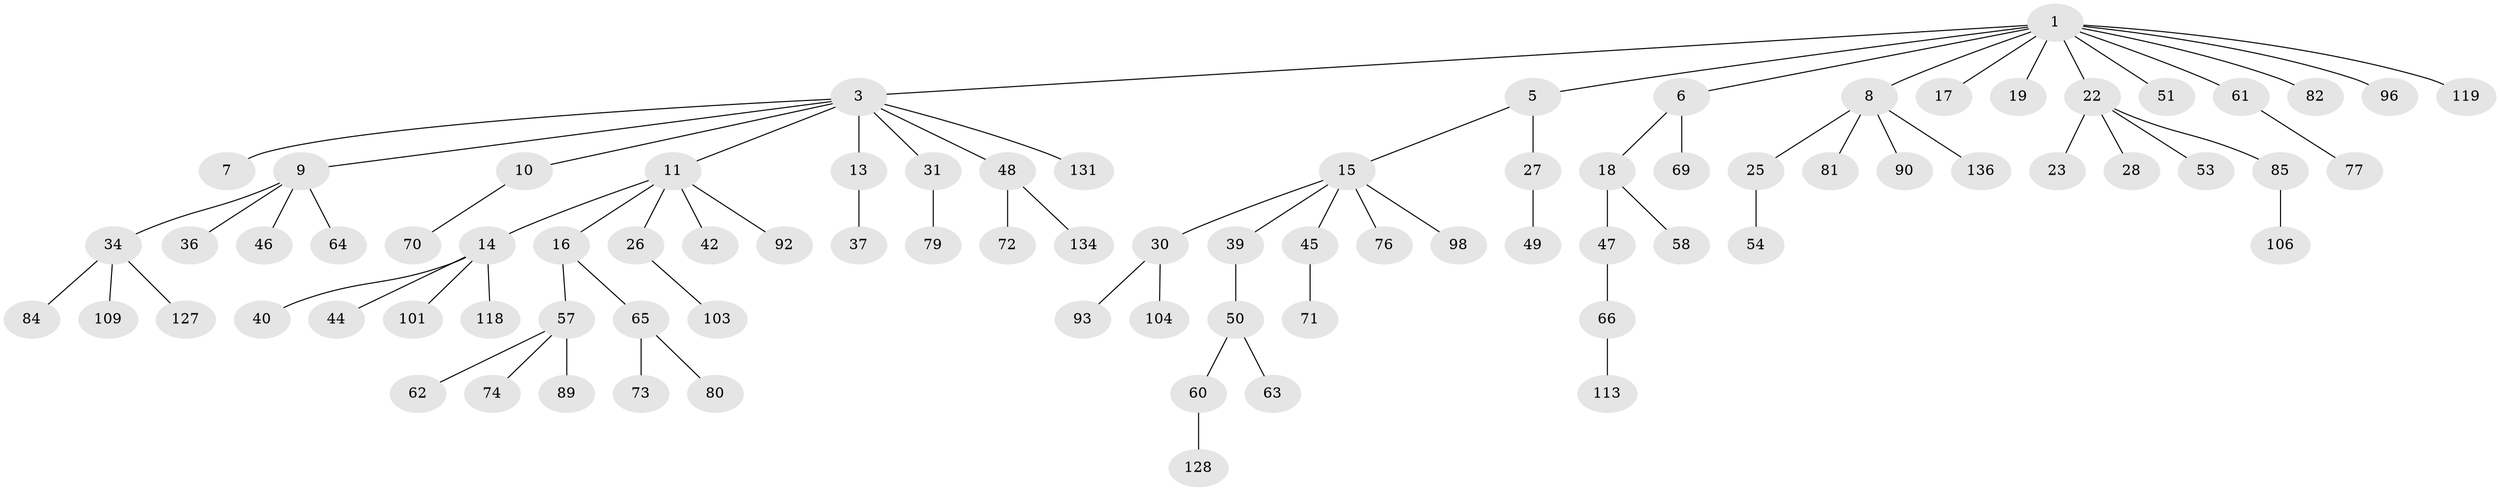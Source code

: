// original degree distribution, {5: 0.06521739130434782, 9: 0.007246376811594203, 6: 0.014492753623188406, 3: 0.08695652173913043, 1: 0.5507246376811594, 4: 0.07246376811594203, 2: 0.2028985507246377}
// Generated by graph-tools (version 1.1) at 2025/19/03/04/25 18:19:19]
// undirected, 82 vertices, 81 edges
graph export_dot {
graph [start="1"]
  node [color=gray90,style=filled];
  1 [super="+2"];
  3 [super="+4"];
  5;
  6;
  7;
  8 [super="+12"];
  9 [super="+24"];
  10 [super="+75+21"];
  11;
  13 [super="+108+116"];
  14 [super="+88"];
  15 [super="+20"];
  16 [super="+29+122"];
  17 [super="+86+111+110"];
  18;
  19;
  22;
  23;
  25 [super="+87+114+35+55"];
  26;
  27 [super="+38+43"];
  28 [super="+56+120"];
  30 [super="+138+91+41"];
  31;
  34;
  36;
  37 [super="+124"];
  39;
  40;
  42;
  44;
  45;
  46;
  47;
  48;
  49 [super="+135"];
  50 [super="+59"];
  51;
  53;
  54;
  57 [super="+97"];
  58;
  60 [super="+67"];
  61;
  62;
  63;
  64;
  65;
  66;
  69;
  70 [super="+121"];
  71 [super="+102"];
  72 [super="+130+100+78"];
  73;
  74 [super="+83"];
  76;
  77;
  79 [super="+107"];
  80;
  81;
  82;
  84;
  85;
  89;
  90;
  92;
  93;
  96;
  98;
  101;
  103 [super="+112"];
  104;
  106;
  109;
  113 [super="+126"];
  118;
  119;
  127;
  128;
  131;
  134;
  136;
  1 -- 5;
  1 -- 6;
  1 -- 51;
  1 -- 61;
  1 -- 96;
  1 -- 3;
  1 -- 8;
  1 -- 17;
  1 -- 82;
  1 -- 19;
  1 -- 22;
  1 -- 119;
  3 -- 7;
  3 -- 10;
  3 -- 31;
  3 -- 48;
  3 -- 131;
  3 -- 9;
  3 -- 11;
  3 -- 13;
  5 -- 15;
  5 -- 27;
  6 -- 18;
  6 -- 69;
  8 -- 25;
  8 -- 81;
  8 -- 90;
  8 -- 136;
  9 -- 46;
  9 -- 64;
  9 -- 34;
  9 -- 36;
  10 -- 70;
  11 -- 14;
  11 -- 16;
  11 -- 26;
  11 -- 42;
  11 -- 92;
  13 -- 37;
  14 -- 40;
  14 -- 44;
  14 -- 118;
  14 -- 101;
  15 -- 30;
  15 -- 98;
  15 -- 39;
  15 -- 76;
  15 -- 45;
  16 -- 57;
  16 -- 65;
  18 -- 47;
  18 -- 58;
  22 -- 23;
  22 -- 28;
  22 -- 53;
  22 -- 85;
  25 -- 54;
  26 -- 103;
  27 -- 49;
  30 -- 104;
  30 -- 93;
  31 -- 79;
  34 -- 84;
  34 -- 109;
  34 -- 127;
  39 -- 50;
  45 -- 71;
  47 -- 66;
  48 -- 72;
  48 -- 134;
  50 -- 60;
  50 -- 63;
  57 -- 62;
  57 -- 74;
  57 -- 89;
  60 -- 128;
  61 -- 77;
  65 -- 73;
  65 -- 80;
  66 -- 113;
  85 -- 106;
}
